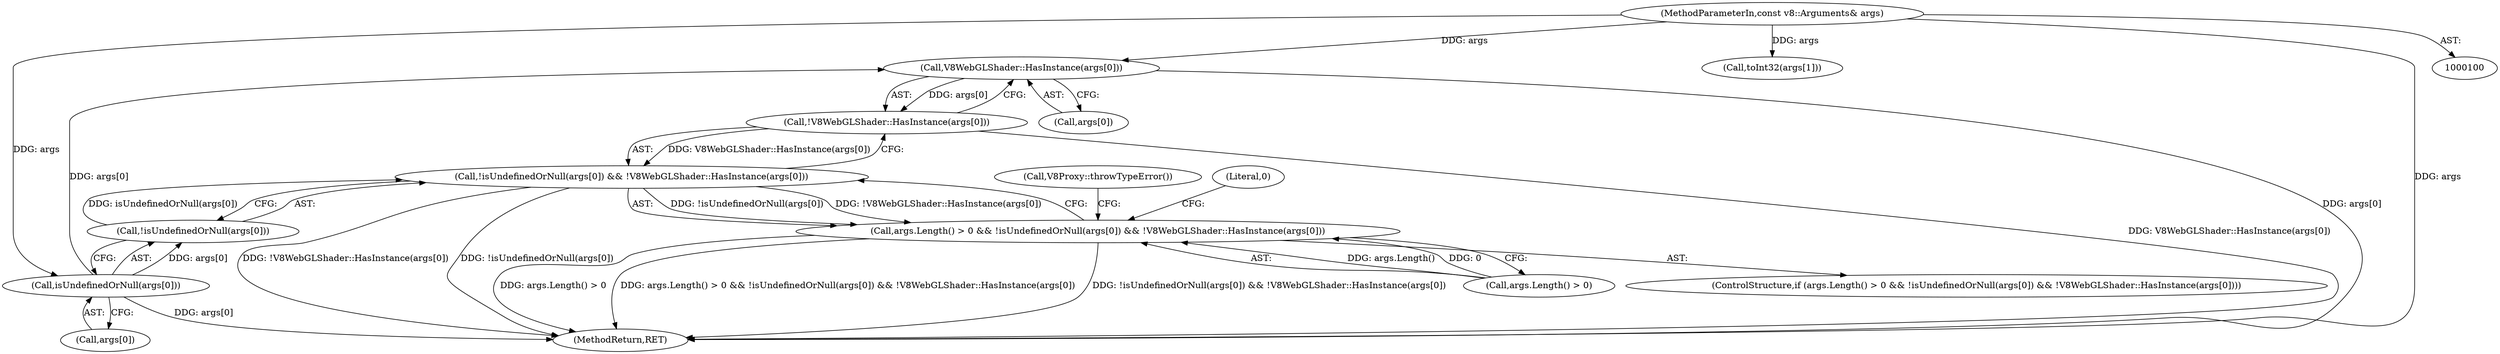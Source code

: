 digraph "0_Chrome_e9372a1bfd3588a80fcf49aa07321f0971dd6091_60@array" {
"1000133" [label="(Call,V8WebGLShader::HasInstance(args[0]))"];
"1000128" [label="(Call,isUndefinedOrNull(args[0]))"];
"1000101" [label="(MethodParameterIn,const v8::Arguments& args)"];
"1000132" [label="(Call,!V8WebGLShader::HasInstance(args[0]))"];
"1000126" [label="(Call,!isUndefinedOrNull(args[0]) && !V8WebGLShader::HasInstance(args[0]))"];
"1000122" [label="(Call,args.Length() > 0 && !isUndefinedOrNull(args[0]) && !V8WebGLShader::HasInstance(args[0]))"];
"1000121" [label="(ControlStructure,if (args.Length() > 0 && !isUndefinedOrNull(args[0]) && !V8WebGLShader::HasInstance(args[0])))"];
"1000138" [label="(Call,V8Proxy::throwTypeError())"];
"1000123" [label="(Call,args.Length() > 0)"];
"1000141" [label="(Literal,0)"];
"1000145" [label="(Call,toInt32(args[1]))"];
"1000132" [label="(Call,!V8WebGLShader::HasInstance(args[0]))"];
"1000126" [label="(Call,!isUndefinedOrNull(args[0]) && !V8WebGLShader::HasInstance(args[0]))"];
"1000168" [label="(MethodReturn,RET)"];
"1000133" [label="(Call,V8WebGLShader::HasInstance(args[0]))"];
"1000128" [label="(Call,isUndefinedOrNull(args[0]))"];
"1000122" [label="(Call,args.Length() > 0 && !isUndefinedOrNull(args[0]) && !V8WebGLShader::HasInstance(args[0]))"];
"1000129" [label="(Call,args[0])"];
"1000101" [label="(MethodParameterIn,const v8::Arguments& args)"];
"1000134" [label="(Call,args[0])"];
"1000127" [label="(Call,!isUndefinedOrNull(args[0]))"];
"1000133" -> "1000132"  [label="AST: "];
"1000133" -> "1000134"  [label="CFG: "];
"1000134" -> "1000133"  [label="AST: "];
"1000132" -> "1000133"  [label="CFG: "];
"1000133" -> "1000168"  [label="DDG: args[0]"];
"1000133" -> "1000132"  [label="DDG: args[0]"];
"1000128" -> "1000133"  [label="DDG: args[0]"];
"1000101" -> "1000133"  [label="DDG: args"];
"1000128" -> "1000127"  [label="AST: "];
"1000128" -> "1000129"  [label="CFG: "];
"1000129" -> "1000128"  [label="AST: "];
"1000127" -> "1000128"  [label="CFG: "];
"1000128" -> "1000168"  [label="DDG: args[0]"];
"1000128" -> "1000127"  [label="DDG: args[0]"];
"1000101" -> "1000128"  [label="DDG: args"];
"1000101" -> "1000100"  [label="AST: "];
"1000101" -> "1000168"  [label="DDG: args"];
"1000101" -> "1000145"  [label="DDG: args"];
"1000132" -> "1000126"  [label="AST: "];
"1000126" -> "1000132"  [label="CFG: "];
"1000132" -> "1000168"  [label="DDG: V8WebGLShader::HasInstance(args[0])"];
"1000132" -> "1000126"  [label="DDG: V8WebGLShader::HasInstance(args[0])"];
"1000126" -> "1000122"  [label="AST: "];
"1000126" -> "1000127"  [label="CFG: "];
"1000127" -> "1000126"  [label="AST: "];
"1000122" -> "1000126"  [label="CFG: "];
"1000126" -> "1000168"  [label="DDG: !V8WebGLShader::HasInstance(args[0])"];
"1000126" -> "1000168"  [label="DDG: !isUndefinedOrNull(args[0])"];
"1000126" -> "1000122"  [label="DDG: !isUndefinedOrNull(args[0])"];
"1000126" -> "1000122"  [label="DDG: !V8WebGLShader::HasInstance(args[0])"];
"1000127" -> "1000126"  [label="DDG: isUndefinedOrNull(args[0])"];
"1000122" -> "1000121"  [label="AST: "];
"1000122" -> "1000123"  [label="CFG: "];
"1000123" -> "1000122"  [label="AST: "];
"1000138" -> "1000122"  [label="CFG: "];
"1000141" -> "1000122"  [label="CFG: "];
"1000122" -> "1000168"  [label="DDG: !isUndefinedOrNull(args[0]) && !V8WebGLShader::HasInstance(args[0])"];
"1000122" -> "1000168"  [label="DDG: args.Length() > 0"];
"1000122" -> "1000168"  [label="DDG: args.Length() > 0 && !isUndefinedOrNull(args[0]) && !V8WebGLShader::HasInstance(args[0])"];
"1000123" -> "1000122"  [label="DDG: args.Length()"];
"1000123" -> "1000122"  [label="DDG: 0"];
}
